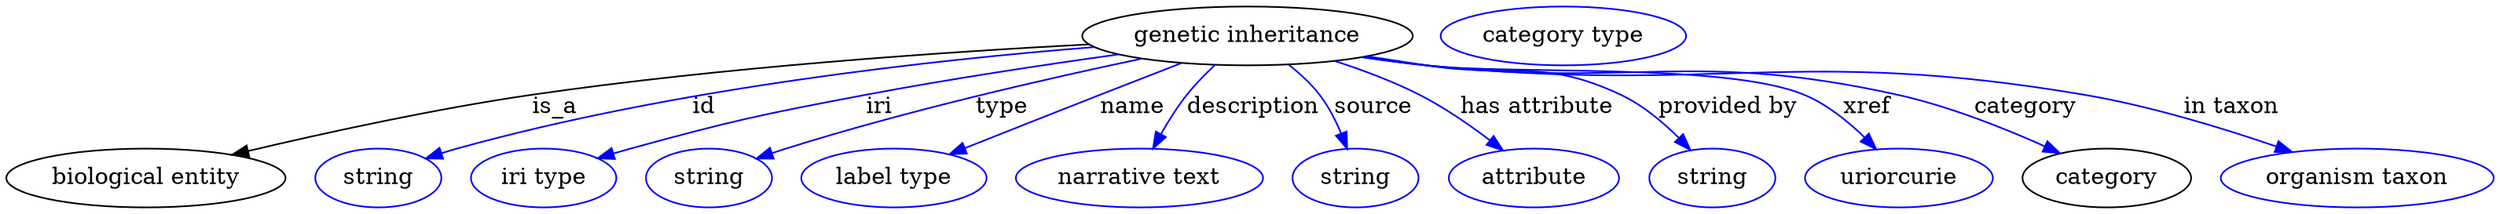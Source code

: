 digraph {
	graph [bb="0,0,1516.3,123"];
	node [label="\N"];
	"genetic inheritance"	[height=0.5,
		label="genetic inheritance",
		pos="757.14,105",
		width=2.7984];
	"biological entity"	[height=0.5,
		pos="85.142,18",
		width=2.3651];
	"genetic inheritance" -> "biological entity"	[label=is_a,
		lp="334.14,61.5",
		pos="e,137.99,32.297 660.4,99.858 571.58,95.201 436.5,85.966 320.14,69 261.18,60.404 194.86,45.834 147.74,34.633"];
	id	[color=blue,
		height=0.5,
		label=string,
		pos="226.14,18",
		width=1.0652];
	"genetic inheritance" -> id	[color=blue,
		label=id,
		lp="425.14,61.5",
		pos="e,255.13,29.99 663.52,98.133 565.11,90.28 406.51,72.816 274.14,36 271.03,35.135 267.84,34.172 264.64,33.155",
		style=solid];
	iri	[color=blue,
		height=0.5,
		label="iri type",
		pos="327.14,18",
		width=1.2277];
	"genetic inheritance" -> iri	[color=blue,
		label=iri,
		lp="532.14,61.5",
		pos="e,360.44,29.93 678.42,93.726 633.15,87.43 575.28,78.726 524.14,69 460.07,56.813 444.08,53.14 381.14,36 377.57,35.026 373.87,33.97 \
370.17,32.877",
		style=solid];
	type	[color=blue,
		height=0.5,
		label=string,
		pos="428.14,18",
		width=1.0652];
	"genetic inheritance" -> type	[color=blue,
		label=type,
		lp="607.14,61.5",
		pos="e,457.1,29.898 692.61,91.093 635,78.945 548.63,59.184 475.14,36 472.39,35.131 469.56,34.201 466.71,33.24",
		style=solid];
	name	[color=blue,
		height=0.5,
		label="label type",
		pos="541.14,18",
		width=1.5707];
	"genetic inheritance" -> name	[color=blue,
		label=name,
		lp="687.14,61.5",
		pos="e,575.08,32.539 716.8,88.378 701.27,82.347 683.37,75.375 667.14,69 639.59,58.174 608.69,45.914 584.38,36.244",
		style=solid];
	description	[color=blue,
		height=0.5,
		label="narrative text",
		pos="691.14,18",
		width=2.0943];
	"genetic inheritance" -> description	[color=blue,
		label=description,
		lp="760.64,61.5",
		pos="e,699.42,35.979 737.26,87.166 731.39,81.694 725.19,75.379 720.14,69 714.32,61.647 708.89,53.001 704.33,44.985",
		style=solid];
	source	[color=blue,
		height=0.5,
		label=string,
		pos="823.14,18",
		width=1.0652];
	"genetic inheritance" -> source	[color=blue,
		label=source,
		lp="834.14,61.5",
		pos="e,818.04,35.85 782.34,87.354 789.06,82.065 795.9,75.803 801.14,69 806.58,61.951 810.98,53.351 814.38,45.285",
		style=solid];
	"has attribute"	[color=blue,
		height=0.5,
		label=attribute,
		pos="931.14,18",
		width=1.4443];
	"genetic inheritance" -> "has attribute"	[color=blue,
		label="has attribute",
		lp="934.14,61.5",
		pos="e,912.54,34.899 810.5,89.691 827.45,84.235 845.99,77.295 862.14,69 877,61.368 892.18,50.738 904.51,41.242",
		style=solid];
	"provided by"	[color=blue,
		height=0.5,
		label=string,
		pos="1039.1,18",
		width=1.0652];
	"genetic inheritance" -> "provided by"	[color=blue,
		label="provided by",
		lp="1049.6,61.5",
		pos="e,1026.3,35.234 830.13,92.569 842.16,90.699 854.5,88.788 866.14,87 919.01,78.879 936.94,92.196 985.14,69 998.04,62.792 1010,52.44 \
1019.4,42.761",
		style=solid];
	xref	[color=blue,
		height=0.5,
		label=uriorcurie,
		pos="1153.1,18",
		width=1.5887];
	"genetic inheritance" -> xref	[color=blue,
		label=xref,
		lp="1133.6,61.5",
		pos="e,1139.5,35.594 827.98,92.146 840.66,90.254 853.78,88.446 866.14,87 917.06,81.045 1048.9,88.921 1096.1,69 1109.9,63.212 1122.6,52.772 \
1132.5,42.923",
		style=solid];
	category	[height=0.5,
		pos="1280.1,18",
		width=1.4263];
	"genetic inheritance" -> category	[color=blue,
		label=category,
		lp="1230.6,61.5",
		pos="e,1251.5,33.175 827.38,92.075 840.25,90.167 853.58,88.372 866.14,87 992.75,73.172 1027.8,96.499 1152.1,69 1183.5,62.057 1217.4,48.566 \
1242.3,37.345",
		style=solid];
	"in taxon"	[color=blue,
		height=0.5,
		label="organism taxon",
		pos="1433.1,18",
		width=2.3109];
	"genetic inheritance" -> "in taxon"	[color=blue,
		label="in taxon",
		lp="1356.1,61.5",
		pos="e,1393.3,33.952 826.77,91.975 839.82,90.053 853.37,88.279 866.14,87 1043.2,69.262 1090.7,98.746 1266.1,69 1306.4,62.169 1350.7,48.633 \
1383.5,37.366",
		style=solid];
	"named thing_category"	[color=blue,
		height=0.5,
		label="category type",
		pos="950.14,105",
		width=2.0762];
}
